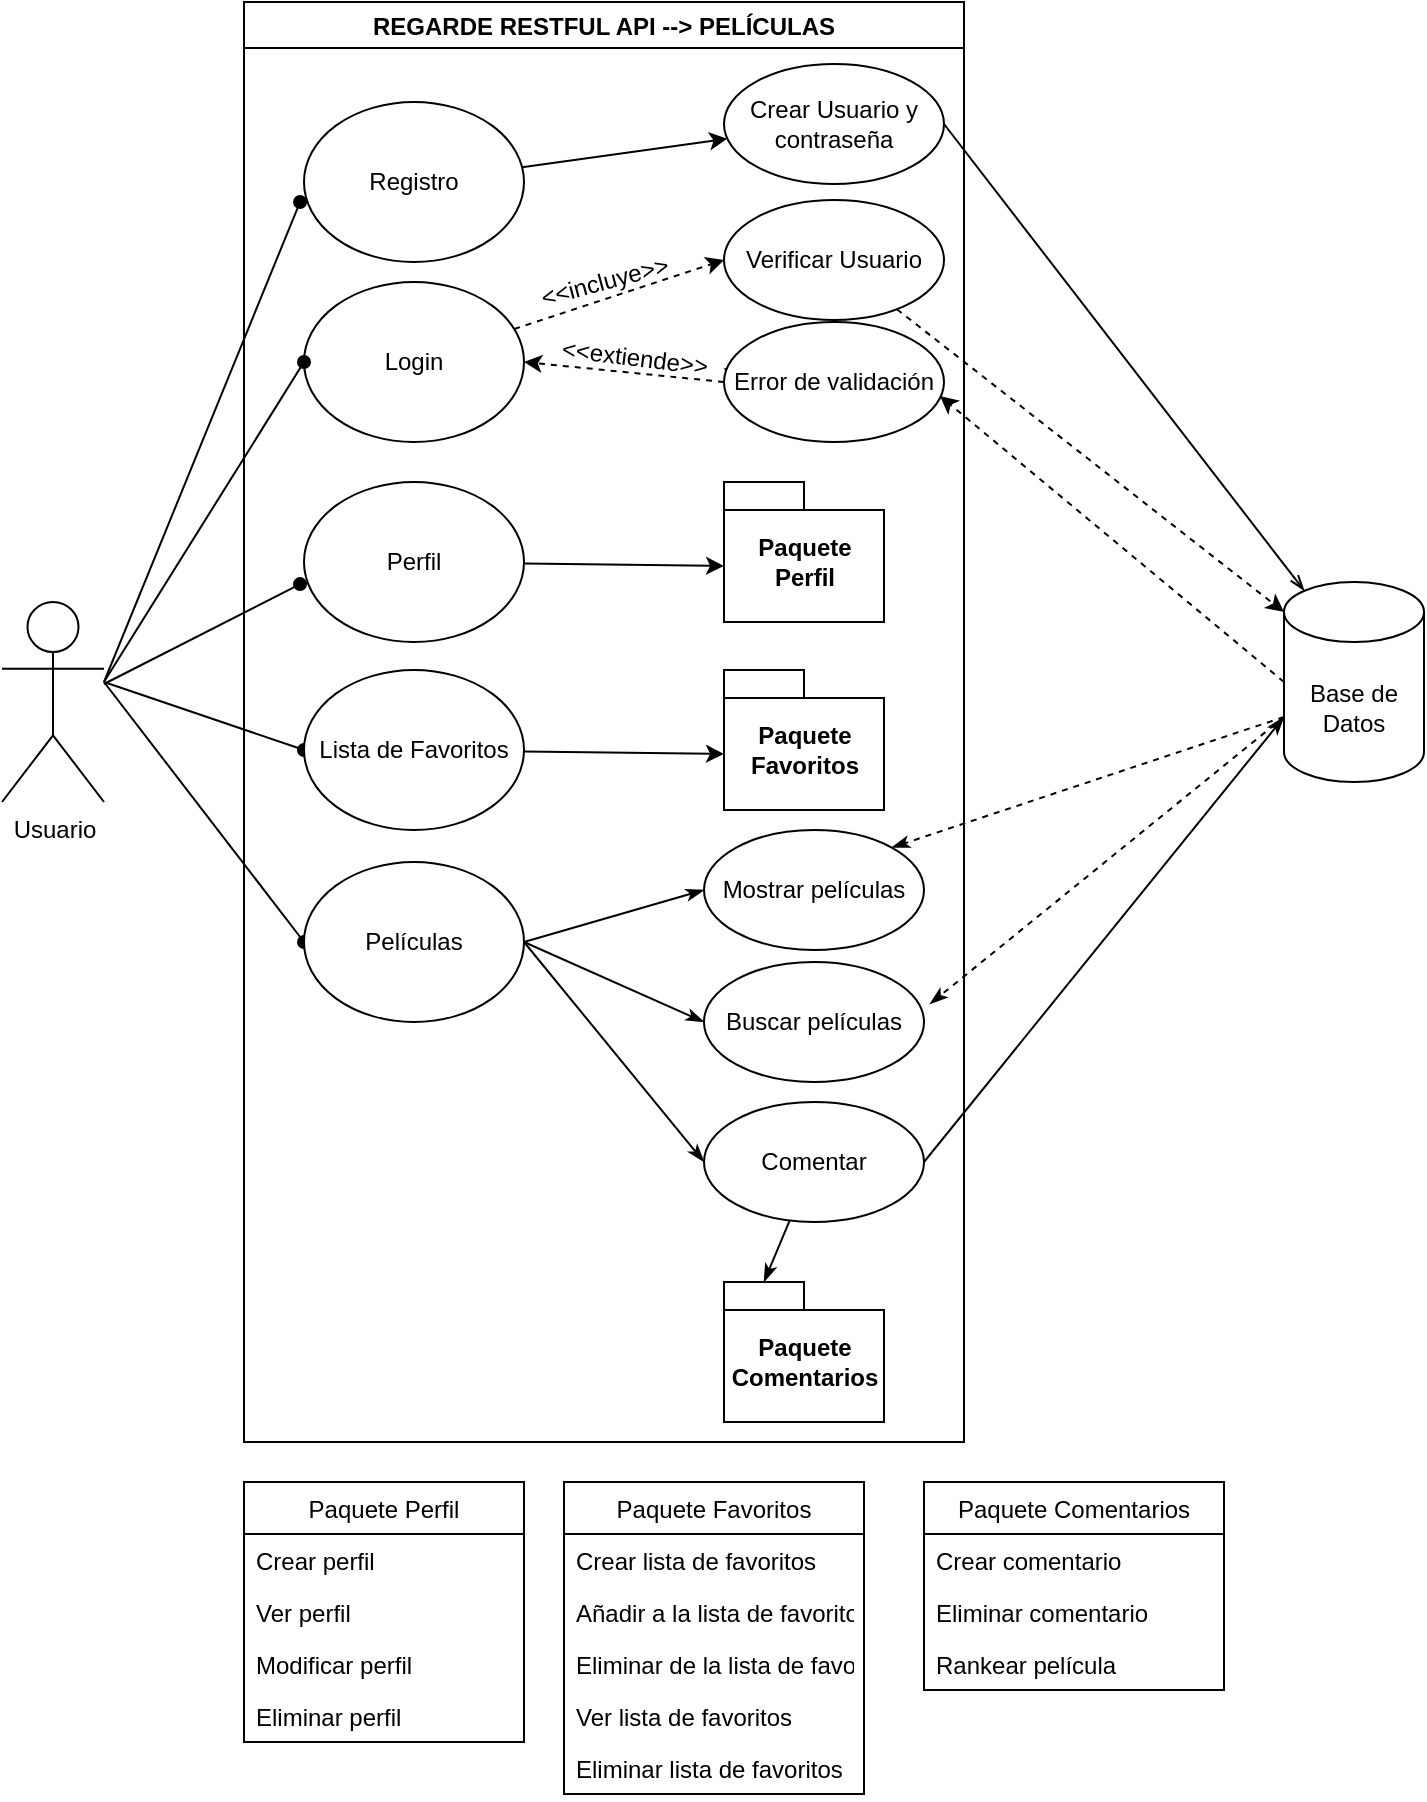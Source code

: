 <mxfile version="15.0.5" type="github">
  <diagram id="dzXi6oQWGHpg_46nNZJH" name="Page-1">
    <mxGraphModel dx="946" dy="1815" grid="1" gridSize="10" guides="1" tooltips="1" connect="1" arrows="1" fold="1" page="1" pageScale="1" pageWidth="827" pageHeight="1169" math="0" shadow="0">
      <root>
        <mxCell id="0" />
        <mxCell id="1" parent="0" />
        <mxCell id="DdielBB0jgnsEF_YEyQp-9" style="edgeStyle=none;rounded=0;orthogonalLoop=1;jettySize=auto;html=1;entryX=-0.018;entryY=0.625;entryDx=0;entryDy=0;entryPerimeter=0;endArrow=oval;endFill=1;" edge="1" parent="1" target="DdielBB0jgnsEF_YEyQp-3">
          <mxGeometry relative="1" as="geometry">
            <mxPoint x="90" y="300" as="sourcePoint" />
          </mxGeometry>
        </mxCell>
        <mxCell id="DdielBB0jgnsEF_YEyQp-33" style="edgeStyle=none;rounded=0;orthogonalLoop=1;jettySize=auto;html=1;entryX=-0.018;entryY=0.638;entryDx=0;entryDy=0;entryPerimeter=0;endArrow=oval;endFill=1;" edge="1" parent="1" target="DdielBB0jgnsEF_YEyQp-32">
          <mxGeometry relative="1" as="geometry">
            <mxPoint x="90" y="301" as="sourcePoint" />
          </mxGeometry>
        </mxCell>
        <mxCell id="DdielBB0jgnsEF_YEyQp-45" style="edgeStyle=none;rounded=0;orthogonalLoop=1;jettySize=auto;html=1;entryX=0;entryY=0.5;entryDx=0;entryDy=0;endArrow=oval;endFill=1;" edge="1" parent="1" target="DdielBB0jgnsEF_YEyQp-44">
          <mxGeometry relative="1" as="geometry">
            <mxPoint x="90" y="300" as="sourcePoint" />
          </mxGeometry>
        </mxCell>
        <mxCell id="DdielBB0jgnsEF_YEyQp-77" style="edgeStyle=none;rounded=0;orthogonalLoop=1;jettySize=auto;html=1;entryX=0;entryY=0.5;entryDx=0;entryDy=0;endArrow=oval;endFill=1;" edge="1" parent="1" target="DdielBB0jgnsEF_YEyQp-76">
          <mxGeometry relative="1" as="geometry">
            <mxPoint x="90" y="300" as="sourcePoint" />
          </mxGeometry>
        </mxCell>
        <mxCell id="DdielBB0jgnsEF_YEyQp-1" value="Usuario" style="shape=umlActor;verticalLabelPosition=bottom;verticalAlign=top;html=1;outlineConnect=0;" vertex="1" parent="1">
          <mxGeometry x="39" y="260" width="51" height="100" as="geometry" />
        </mxCell>
        <mxCell id="DdielBB0jgnsEF_YEyQp-2" value="REGARDE RESTFUL API --&gt; PELÍCULAS" style="swimlane;" vertex="1" parent="1">
          <mxGeometry x="160" y="-40" width="360" height="720" as="geometry">
            <mxRectangle x="310" y="110" width="130" height="23" as="alternateBounds" />
          </mxGeometry>
        </mxCell>
        <mxCell id="DdielBB0jgnsEF_YEyQp-3" value="Registro" style="ellipse;whiteSpace=wrap;html=1;" vertex="1" parent="DdielBB0jgnsEF_YEyQp-2">
          <mxGeometry x="30" y="50" width="110" height="80" as="geometry" />
        </mxCell>
        <mxCell id="DdielBB0jgnsEF_YEyQp-7" value="Crear Usuario y contraseña" style="ellipse;whiteSpace=wrap;html=1;" vertex="1" parent="DdielBB0jgnsEF_YEyQp-2">
          <mxGeometry x="240" y="31" width="110" height="60" as="geometry" />
        </mxCell>
        <mxCell id="DdielBB0jgnsEF_YEyQp-8" value="" style="rounded=0;orthogonalLoop=1;jettySize=auto;html=1;endArrow=classic;endFill=1;" edge="1" parent="DdielBB0jgnsEF_YEyQp-2" source="DdielBB0jgnsEF_YEyQp-3" target="DdielBB0jgnsEF_YEyQp-7">
          <mxGeometry relative="1" as="geometry" />
        </mxCell>
        <mxCell id="DdielBB0jgnsEF_YEyQp-22" style="edgeStyle=none;rounded=0;orthogonalLoop=1;jettySize=auto;html=1;entryX=0;entryY=0.5;entryDx=0;entryDy=0;dashed=1;endArrow=classic;endFill=1;" edge="1" parent="DdielBB0jgnsEF_YEyQp-2" source="DdielBB0jgnsEF_YEyQp-14" target="DdielBB0jgnsEF_YEyQp-16">
          <mxGeometry relative="1" as="geometry" />
        </mxCell>
        <mxCell id="DdielBB0jgnsEF_YEyQp-14" value="Login" style="ellipse;whiteSpace=wrap;html=1;" vertex="1" parent="DdielBB0jgnsEF_YEyQp-2">
          <mxGeometry x="30" y="140" width="110" height="80" as="geometry" />
        </mxCell>
        <mxCell id="DdielBB0jgnsEF_YEyQp-16" value="Verificar Usuario" style="ellipse;whiteSpace=wrap;html=1;" vertex="1" parent="DdielBB0jgnsEF_YEyQp-2">
          <mxGeometry x="240" y="99" width="110" height="60" as="geometry" />
        </mxCell>
        <mxCell id="DdielBB0jgnsEF_YEyQp-23" style="edgeStyle=none;rounded=0;orthogonalLoop=1;jettySize=auto;html=1;exitX=0;exitY=0.5;exitDx=0;exitDy=0;entryX=1;entryY=0.5;entryDx=0;entryDy=0;dashed=1;endArrow=classic;endFill=1;" edge="1" parent="DdielBB0jgnsEF_YEyQp-2" source="DdielBB0jgnsEF_YEyQp-17" target="DdielBB0jgnsEF_YEyQp-14">
          <mxGeometry relative="1" as="geometry" />
        </mxCell>
        <mxCell id="DdielBB0jgnsEF_YEyQp-46" value="" style="edgeStyle=none;rounded=0;orthogonalLoop=1;jettySize=auto;html=1;endArrow=classic;endFill=1;" edge="1" parent="DdielBB0jgnsEF_YEyQp-2" source="DdielBB0jgnsEF_YEyQp-17" target="DdielBB0jgnsEF_YEyQp-27">
          <mxGeometry relative="1" as="geometry" />
        </mxCell>
        <mxCell id="DdielBB0jgnsEF_YEyQp-17" value="Error de validación" style="ellipse;whiteSpace=wrap;html=1;" vertex="1" parent="DdielBB0jgnsEF_YEyQp-2">
          <mxGeometry x="240" y="160" width="110" height="60" as="geometry" />
        </mxCell>
        <mxCell id="DdielBB0jgnsEF_YEyQp-26" value="&amp;lt;&amp;lt;incluye&amp;gt;&amp;gt;" style="text;html=1;resizable=0;autosize=1;align=center;verticalAlign=middle;points=[];fillColor=none;strokeColor=none;rounded=0;rotation=-15;" vertex="1" parent="DdielBB0jgnsEF_YEyQp-2">
          <mxGeometry x="140" y="130" width="80" height="20" as="geometry" />
        </mxCell>
        <mxCell id="DdielBB0jgnsEF_YEyQp-27" value="&amp;lt;&amp;lt;extiende&amp;gt;&amp;gt;" style="text;html=1;resizable=0;autosize=1;align=center;verticalAlign=middle;points=[];fillColor=none;strokeColor=none;rounded=0;rotation=7;" vertex="1" parent="DdielBB0jgnsEF_YEyQp-2">
          <mxGeometry x="150" y="168" width="90" height="20" as="geometry" />
        </mxCell>
        <mxCell id="DdielBB0jgnsEF_YEyQp-50" style="edgeStyle=none;rounded=0;orthogonalLoop=1;jettySize=auto;html=1;entryX=0;entryY=0;entryDx=0;entryDy=42;entryPerimeter=0;endArrow=classic;endFill=1;" edge="1" parent="DdielBB0jgnsEF_YEyQp-2" source="DdielBB0jgnsEF_YEyQp-32" target="DdielBB0jgnsEF_YEyQp-38">
          <mxGeometry relative="1" as="geometry" />
        </mxCell>
        <mxCell id="DdielBB0jgnsEF_YEyQp-32" value="Perfil" style="ellipse;whiteSpace=wrap;html=1;" vertex="1" parent="DdielBB0jgnsEF_YEyQp-2">
          <mxGeometry x="30" y="240" width="110" height="80" as="geometry" />
        </mxCell>
        <mxCell id="DdielBB0jgnsEF_YEyQp-38" value="Paquete &lt;br&gt;Perfil" style="shape=folder;fontStyle=1;spacingTop=10;tabWidth=40;tabHeight=14;tabPosition=left;html=1;" vertex="1" parent="DdielBB0jgnsEF_YEyQp-2">
          <mxGeometry x="240" y="240" width="80" height="70" as="geometry" />
        </mxCell>
        <mxCell id="DdielBB0jgnsEF_YEyQp-49" style="edgeStyle=none;rounded=0;orthogonalLoop=1;jettySize=auto;html=1;entryX=0;entryY=0;entryDx=0;entryDy=42;entryPerimeter=0;endArrow=classic;endFill=1;" edge="1" parent="DdielBB0jgnsEF_YEyQp-2" source="DdielBB0jgnsEF_YEyQp-44" target="DdielBB0jgnsEF_YEyQp-47">
          <mxGeometry relative="1" as="geometry" />
        </mxCell>
        <mxCell id="DdielBB0jgnsEF_YEyQp-44" value="Lista de Favoritos" style="ellipse;whiteSpace=wrap;html=1;" vertex="1" parent="DdielBB0jgnsEF_YEyQp-2">
          <mxGeometry x="30" y="334" width="110" height="80" as="geometry" />
        </mxCell>
        <mxCell id="DdielBB0jgnsEF_YEyQp-47" value="Paquete &lt;br&gt;Favoritos" style="shape=folder;fontStyle=1;spacingTop=10;tabWidth=40;tabHeight=14;tabPosition=left;html=1;" vertex="1" parent="DdielBB0jgnsEF_YEyQp-2">
          <mxGeometry x="240" y="334" width="80" height="70" as="geometry" />
        </mxCell>
        <mxCell id="DdielBB0jgnsEF_YEyQp-66" value="Paquete &lt;br&gt;Comentarios" style="shape=folder;fontStyle=1;spacingTop=10;tabWidth=40;tabHeight=14;tabPosition=left;html=1;" vertex="1" parent="DdielBB0jgnsEF_YEyQp-2">
          <mxGeometry x="240" y="640" width="80" height="70" as="geometry" />
        </mxCell>
        <mxCell id="DdielBB0jgnsEF_YEyQp-82" style="edgeStyle=none;rounded=0;orthogonalLoop=1;jettySize=auto;html=1;exitX=1;exitY=0.5;exitDx=0;exitDy=0;entryX=0;entryY=0.5;entryDx=0;entryDy=0;endArrow=classicThin;endFill=1;" edge="1" parent="DdielBB0jgnsEF_YEyQp-2" source="DdielBB0jgnsEF_YEyQp-76" target="DdielBB0jgnsEF_YEyQp-80">
          <mxGeometry relative="1" as="geometry" />
        </mxCell>
        <mxCell id="DdielBB0jgnsEF_YEyQp-83" style="edgeStyle=none;rounded=0;orthogonalLoop=1;jettySize=auto;html=1;exitX=1;exitY=0.5;exitDx=0;exitDy=0;entryX=0;entryY=0.5;entryDx=0;entryDy=0;endArrow=classicThin;endFill=1;" edge="1" parent="DdielBB0jgnsEF_YEyQp-2" source="DdielBB0jgnsEF_YEyQp-76" target="DdielBB0jgnsEF_YEyQp-81">
          <mxGeometry relative="1" as="geometry" />
        </mxCell>
        <mxCell id="DdielBB0jgnsEF_YEyQp-85" style="edgeStyle=none;rounded=0;orthogonalLoop=1;jettySize=auto;html=1;exitX=1;exitY=0.5;exitDx=0;exitDy=0;entryX=0;entryY=0.5;entryDx=0;entryDy=0;endArrow=classicThin;endFill=1;" edge="1" parent="DdielBB0jgnsEF_YEyQp-2" source="DdielBB0jgnsEF_YEyQp-76" target="DdielBB0jgnsEF_YEyQp-84">
          <mxGeometry relative="1" as="geometry" />
        </mxCell>
        <mxCell id="DdielBB0jgnsEF_YEyQp-76" value="Películas" style="ellipse;whiteSpace=wrap;html=1;" vertex="1" parent="DdielBB0jgnsEF_YEyQp-2">
          <mxGeometry x="30" y="430" width="110" height="80" as="geometry" />
        </mxCell>
        <mxCell id="DdielBB0jgnsEF_YEyQp-80" value="Mostrar películas" style="ellipse;whiteSpace=wrap;html=1;" vertex="1" parent="DdielBB0jgnsEF_YEyQp-2">
          <mxGeometry x="230" y="414" width="110" height="60" as="geometry" />
        </mxCell>
        <mxCell id="DdielBB0jgnsEF_YEyQp-81" value="Buscar películas" style="ellipse;whiteSpace=wrap;html=1;" vertex="1" parent="DdielBB0jgnsEF_YEyQp-2">
          <mxGeometry x="230" y="480" width="110" height="60" as="geometry" />
        </mxCell>
        <mxCell id="DdielBB0jgnsEF_YEyQp-87" style="edgeStyle=none;rounded=0;orthogonalLoop=1;jettySize=auto;html=1;entryX=0;entryY=0;entryDx=20;entryDy=0;entryPerimeter=0;endArrow=classicThin;endFill=1;" edge="1" parent="DdielBB0jgnsEF_YEyQp-2" source="DdielBB0jgnsEF_YEyQp-84" target="DdielBB0jgnsEF_YEyQp-66">
          <mxGeometry relative="1" as="geometry" />
        </mxCell>
        <mxCell id="DdielBB0jgnsEF_YEyQp-84" value="Comentar" style="ellipse;whiteSpace=wrap;html=1;" vertex="1" parent="DdielBB0jgnsEF_YEyQp-2">
          <mxGeometry x="230" y="550" width="110" height="60" as="geometry" />
        </mxCell>
        <mxCell id="DdielBB0jgnsEF_YEyQp-25" style="edgeStyle=none;rounded=0;orthogonalLoop=1;jettySize=auto;html=1;exitX=0;exitY=0.5;exitDx=0;exitDy=0;exitPerimeter=0;entryX=0.982;entryY=0.617;entryDx=0;entryDy=0;entryPerimeter=0;dashed=1;endArrow=classic;endFill=1;" edge="1" parent="1" source="DdielBB0jgnsEF_YEyQp-4" target="DdielBB0jgnsEF_YEyQp-17">
          <mxGeometry relative="1" as="geometry" />
        </mxCell>
        <mxCell id="DdielBB0jgnsEF_YEyQp-88" style="edgeStyle=none;rounded=0;orthogonalLoop=1;jettySize=auto;html=1;exitX=0;exitY=0;exitDx=0;exitDy=67.5;exitPerimeter=0;entryX=1;entryY=0;entryDx=0;entryDy=0;endArrow=classicThin;endFill=1;dashed=1;" edge="1" parent="1" source="DdielBB0jgnsEF_YEyQp-4" target="DdielBB0jgnsEF_YEyQp-80">
          <mxGeometry relative="1" as="geometry" />
        </mxCell>
        <mxCell id="DdielBB0jgnsEF_YEyQp-91" style="edgeStyle=none;rounded=0;orthogonalLoop=1;jettySize=auto;html=1;exitX=0;exitY=0;exitDx=0;exitDy=67.5;exitPerimeter=0;entryX=1.027;entryY=0.35;entryDx=0;entryDy=0;entryPerimeter=0;dashed=1;endArrow=classicThin;endFill=1;" edge="1" parent="1" source="DdielBB0jgnsEF_YEyQp-4" target="DdielBB0jgnsEF_YEyQp-81">
          <mxGeometry relative="1" as="geometry" />
        </mxCell>
        <mxCell id="DdielBB0jgnsEF_YEyQp-4" value="Base de Datos" style="shape=cylinder3;whiteSpace=wrap;html=1;boundedLbl=1;backgroundOutline=1;size=15;" vertex="1" parent="1">
          <mxGeometry x="680" y="250" width="70" height="100" as="geometry" />
        </mxCell>
        <mxCell id="DdielBB0jgnsEF_YEyQp-12" style="edgeStyle=none;rounded=0;orthogonalLoop=1;jettySize=auto;html=1;exitX=1;exitY=0.5;exitDx=0;exitDy=0;entryX=0.145;entryY=0;entryDx=0;entryDy=4.35;entryPerimeter=0;endArrow=openThin;endFill=0;" edge="1" parent="1" source="DdielBB0jgnsEF_YEyQp-7" target="DdielBB0jgnsEF_YEyQp-4">
          <mxGeometry relative="1" as="geometry" />
        </mxCell>
        <mxCell id="DdielBB0jgnsEF_YEyQp-15" style="edgeStyle=none;rounded=0;orthogonalLoop=1;jettySize=auto;html=1;entryX=0;entryY=0.5;entryDx=0;entryDy=0;endArrow=oval;endFill=1;" edge="1" parent="1" target="DdielBB0jgnsEF_YEyQp-14">
          <mxGeometry relative="1" as="geometry">
            <mxPoint x="90" y="300" as="sourcePoint" />
            <mxPoint x="188.02" y="140" as="targetPoint" />
          </mxGeometry>
        </mxCell>
        <mxCell id="DdielBB0jgnsEF_YEyQp-24" style="edgeStyle=none;rounded=0;orthogonalLoop=1;jettySize=auto;html=1;entryX=0;entryY=0;entryDx=0;entryDy=15;entryPerimeter=0;endArrow=classic;endFill=1;dashed=1;" edge="1" parent="1" source="DdielBB0jgnsEF_YEyQp-16" target="DdielBB0jgnsEF_YEyQp-4">
          <mxGeometry relative="1" as="geometry" />
        </mxCell>
        <mxCell id="DdielBB0jgnsEF_YEyQp-34" value="Paquete Perfil" style="swimlane;fontStyle=0;childLayout=stackLayout;horizontal=1;startSize=26;horizontalStack=0;resizeParent=1;resizeParentMax=0;resizeLast=0;collapsible=1;marginBottom=0;" vertex="1" parent="1">
          <mxGeometry x="160" y="700" width="140" height="130" as="geometry" />
        </mxCell>
        <mxCell id="DdielBB0jgnsEF_YEyQp-35" value="Crear perfil" style="text;strokeColor=none;fillColor=none;align=left;verticalAlign=top;spacingLeft=4;spacingRight=4;overflow=hidden;rotatable=0;points=[[0,0.5],[1,0.5]];portConstraint=eastwest;" vertex="1" parent="DdielBB0jgnsEF_YEyQp-34">
          <mxGeometry y="26" width="140" height="26" as="geometry" />
        </mxCell>
        <mxCell id="DdielBB0jgnsEF_YEyQp-93" value="Ver perfil" style="text;strokeColor=none;fillColor=none;align=left;verticalAlign=top;spacingLeft=4;spacingRight=4;overflow=hidden;rotatable=0;points=[[0,0.5],[1,0.5]];portConstraint=eastwest;" vertex="1" parent="DdielBB0jgnsEF_YEyQp-34">
          <mxGeometry y="52" width="140" height="26" as="geometry" />
        </mxCell>
        <mxCell id="DdielBB0jgnsEF_YEyQp-36" value="Modificar perfil" style="text;strokeColor=none;fillColor=none;align=left;verticalAlign=top;spacingLeft=4;spacingRight=4;overflow=hidden;rotatable=0;points=[[0,0.5],[1,0.5]];portConstraint=eastwest;" vertex="1" parent="DdielBB0jgnsEF_YEyQp-34">
          <mxGeometry y="78" width="140" height="26" as="geometry" />
        </mxCell>
        <mxCell id="DdielBB0jgnsEF_YEyQp-37" value="Eliminar perfil" style="text;strokeColor=none;fillColor=none;align=left;verticalAlign=top;spacingLeft=4;spacingRight=4;overflow=hidden;rotatable=0;points=[[0,0.5],[1,0.5]];portConstraint=eastwest;" vertex="1" parent="DdielBB0jgnsEF_YEyQp-34">
          <mxGeometry y="104" width="140" height="26" as="geometry" />
        </mxCell>
        <mxCell id="DdielBB0jgnsEF_YEyQp-56" value="Paquete Favoritos" style="swimlane;fontStyle=0;childLayout=stackLayout;horizontal=1;startSize=26;fillColor=none;horizontalStack=0;resizeParent=1;resizeParentMax=0;resizeLast=0;collapsible=1;marginBottom=0;" vertex="1" parent="1">
          <mxGeometry x="320" y="700" width="150" height="156" as="geometry" />
        </mxCell>
        <mxCell id="DdielBB0jgnsEF_YEyQp-57" value="Crear lista de favoritos" style="text;strokeColor=none;fillColor=none;align=left;verticalAlign=top;spacingLeft=4;spacingRight=4;overflow=hidden;rotatable=0;points=[[0,0.5],[1,0.5]];portConstraint=eastwest;" vertex="1" parent="DdielBB0jgnsEF_YEyQp-56">
          <mxGeometry y="26" width="150" height="26" as="geometry" />
        </mxCell>
        <mxCell id="DdielBB0jgnsEF_YEyQp-58" value="Añadir a la lista de favoritos" style="text;strokeColor=none;fillColor=none;align=left;verticalAlign=top;spacingLeft=4;spacingRight=4;overflow=hidden;rotatable=0;points=[[0,0.5],[1,0.5]];portConstraint=eastwest;" vertex="1" parent="DdielBB0jgnsEF_YEyQp-56">
          <mxGeometry y="52" width="150" height="26" as="geometry" />
        </mxCell>
        <mxCell id="DdielBB0jgnsEF_YEyQp-61" value="Eliminar de la lista de favoritos" style="text;strokeColor=none;fillColor=none;align=left;verticalAlign=top;spacingLeft=4;spacingRight=4;overflow=hidden;rotatable=0;points=[[0,0.5],[1,0.5]];portConstraint=eastwest;" vertex="1" parent="DdielBB0jgnsEF_YEyQp-56">
          <mxGeometry y="78" width="150" height="26" as="geometry" />
        </mxCell>
        <mxCell id="DdielBB0jgnsEF_YEyQp-59" value="Ver lista de favoritos" style="text;strokeColor=none;fillColor=none;align=left;verticalAlign=top;spacingLeft=4;spacingRight=4;overflow=hidden;rotatable=0;points=[[0,0.5],[1,0.5]];portConstraint=eastwest;" vertex="1" parent="DdielBB0jgnsEF_YEyQp-56">
          <mxGeometry y="104" width="150" height="26" as="geometry" />
        </mxCell>
        <mxCell id="DdielBB0jgnsEF_YEyQp-62" value="Eliminar lista de favoritos" style="text;strokeColor=none;fillColor=none;align=left;verticalAlign=top;spacingLeft=4;spacingRight=4;overflow=hidden;rotatable=0;points=[[0,0.5],[1,0.5]];portConstraint=eastwest;" vertex="1" parent="DdielBB0jgnsEF_YEyQp-56">
          <mxGeometry y="130" width="150" height="26" as="geometry" />
        </mxCell>
        <mxCell id="DdielBB0jgnsEF_YEyQp-70" value="Paquete Comentarios" style="swimlane;fontStyle=0;childLayout=stackLayout;horizontal=1;startSize=26;fillColor=none;horizontalStack=0;resizeParent=1;resizeParentMax=0;resizeLast=0;collapsible=1;marginBottom=0;" vertex="1" parent="1">
          <mxGeometry x="500" y="700" width="150" height="104" as="geometry" />
        </mxCell>
        <mxCell id="DdielBB0jgnsEF_YEyQp-71" value="Crear comentario" style="text;strokeColor=none;fillColor=none;align=left;verticalAlign=top;spacingLeft=4;spacingRight=4;overflow=hidden;rotatable=0;points=[[0,0.5],[1,0.5]];portConstraint=eastwest;" vertex="1" parent="DdielBB0jgnsEF_YEyQp-70">
          <mxGeometry y="26" width="150" height="26" as="geometry" />
        </mxCell>
        <mxCell id="DdielBB0jgnsEF_YEyQp-72" value="Eliminar comentario" style="text;strokeColor=none;fillColor=none;align=left;verticalAlign=top;spacingLeft=4;spacingRight=4;overflow=hidden;rotatable=0;points=[[0,0.5],[1,0.5]];portConstraint=eastwest;" vertex="1" parent="DdielBB0jgnsEF_YEyQp-70">
          <mxGeometry y="52" width="150" height="26" as="geometry" />
        </mxCell>
        <mxCell id="DdielBB0jgnsEF_YEyQp-73" value="Rankear película" style="text;strokeColor=none;fillColor=none;align=left;verticalAlign=top;spacingLeft=4;spacingRight=4;overflow=hidden;rotatable=0;points=[[0,0.5],[1,0.5]];portConstraint=eastwest;" vertex="1" parent="DdielBB0jgnsEF_YEyQp-70">
          <mxGeometry y="78" width="150" height="26" as="geometry" />
        </mxCell>
        <mxCell id="DdielBB0jgnsEF_YEyQp-92" style="edgeStyle=none;rounded=0;orthogonalLoop=1;jettySize=auto;html=1;exitX=1;exitY=0.5;exitDx=0;exitDy=0;entryX=0;entryY=0;entryDx=0;entryDy=67.5;entryPerimeter=0;endArrow=classicThin;endFill=1;" edge="1" parent="1" source="DdielBB0jgnsEF_YEyQp-84" target="DdielBB0jgnsEF_YEyQp-4">
          <mxGeometry relative="1" as="geometry" />
        </mxCell>
      </root>
    </mxGraphModel>
  </diagram>
</mxfile>
